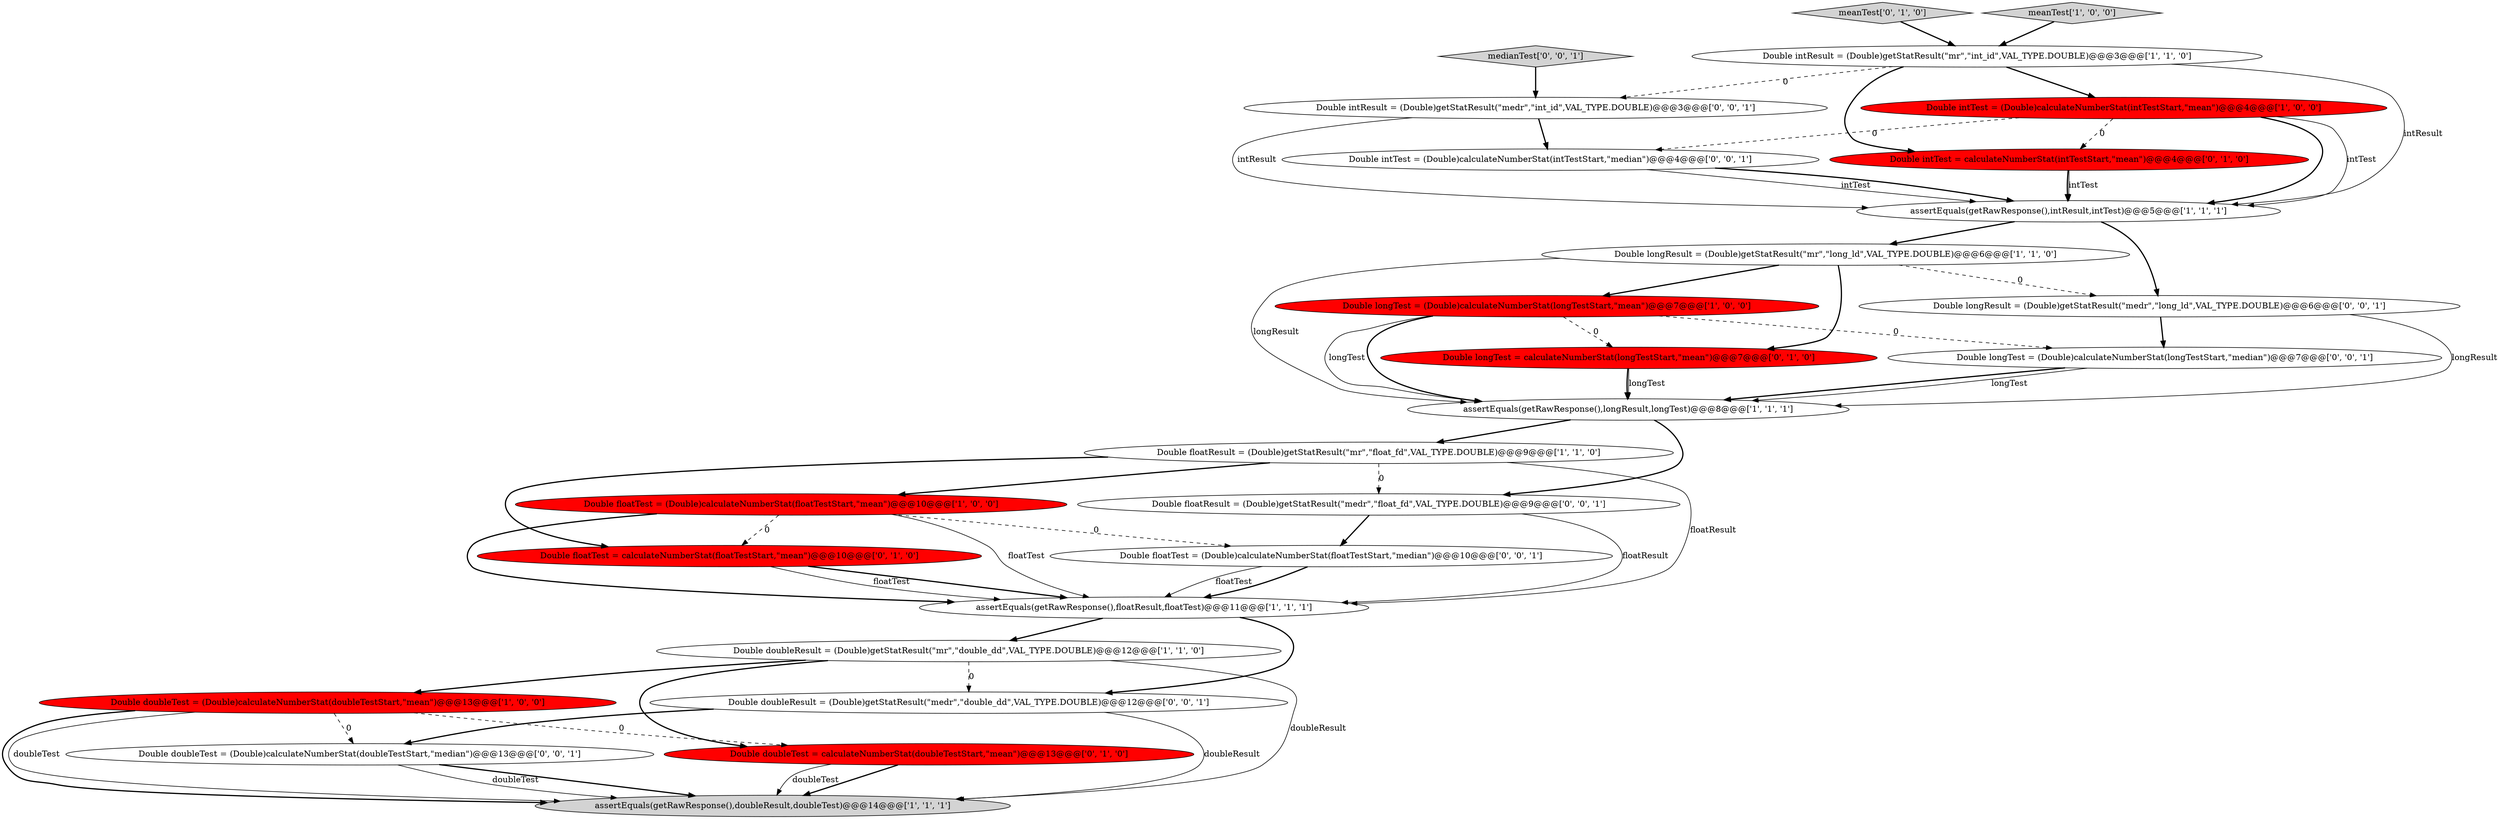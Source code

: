 digraph {
19 [style = filled, label = "medianTest['0', '0', '1']", fillcolor = lightgray, shape = diamond image = "AAA0AAABBB3BBB"];
2 [style = filled, label = "Double intResult = (Double)getStatResult(\"mr\",\"int_id\",VAL_TYPE.DOUBLE)@@@3@@@['1', '1', '0']", fillcolor = white, shape = ellipse image = "AAA0AAABBB1BBB"];
20 [style = filled, label = "Double doubleTest = (Double)calculateNumberStat(doubleTestStart,\"median\")@@@13@@@['0', '0', '1']", fillcolor = white, shape = ellipse image = "AAA0AAABBB3BBB"];
26 [style = filled, label = "Double floatResult = (Double)getStatResult(\"medr\",\"float_fd\",VAL_TYPE.DOUBLE)@@@9@@@['0', '0', '1']", fillcolor = white, shape = ellipse image = "AAA0AAABBB3BBB"];
25 [style = filled, label = "Double longTest = (Double)calculateNumberStat(longTestStart,\"median\")@@@7@@@['0', '0', '1']", fillcolor = white, shape = ellipse image = "AAA0AAABBB3BBB"];
17 [style = filled, label = "meanTest['0', '1', '0']", fillcolor = lightgray, shape = diamond image = "AAA0AAABBB2BBB"];
11 [style = filled, label = "Double intTest = (Double)calculateNumberStat(intTestStart,\"mean\")@@@4@@@['1', '0', '0']", fillcolor = red, shape = ellipse image = "AAA1AAABBB1BBB"];
6 [style = filled, label = "assertEquals(getRawResponse(),floatResult,floatTest)@@@11@@@['1', '1', '1']", fillcolor = white, shape = ellipse image = "AAA0AAABBB1BBB"];
5 [style = filled, label = "Double doubleTest = (Double)calculateNumberStat(doubleTestStart,\"mean\")@@@13@@@['1', '0', '0']", fillcolor = red, shape = ellipse image = "AAA1AAABBB1BBB"];
4 [style = filled, label = "Double longTest = (Double)calculateNumberStat(longTestStart,\"mean\")@@@7@@@['1', '0', '0']", fillcolor = red, shape = ellipse image = "AAA1AAABBB1BBB"];
16 [style = filled, label = "Double doubleTest = calculateNumberStat(doubleTestStart,\"mean\")@@@13@@@['0', '1', '0']", fillcolor = red, shape = ellipse image = "AAA1AAABBB2BBB"];
12 [style = filled, label = "Double doubleResult = (Double)getStatResult(\"mr\",\"double_dd\",VAL_TYPE.DOUBLE)@@@12@@@['1', '1', '0']", fillcolor = white, shape = ellipse image = "AAA0AAABBB1BBB"];
21 [style = filled, label = "Double intResult = (Double)getStatResult(\"medr\",\"int_id\",VAL_TYPE.DOUBLE)@@@3@@@['0', '0', '1']", fillcolor = white, shape = ellipse image = "AAA0AAABBB3BBB"];
14 [style = filled, label = "Double intTest = calculateNumberStat(intTestStart,\"mean\")@@@4@@@['0', '1', '0']", fillcolor = red, shape = ellipse image = "AAA1AAABBB2BBB"];
7 [style = filled, label = "Double longResult = (Double)getStatResult(\"mr\",\"long_ld\",VAL_TYPE.DOUBLE)@@@6@@@['1', '1', '0']", fillcolor = white, shape = ellipse image = "AAA0AAABBB1BBB"];
10 [style = filled, label = "Double floatTest = (Double)calculateNumberStat(floatTestStart,\"mean\")@@@10@@@['1', '0', '0']", fillcolor = red, shape = ellipse image = "AAA1AAABBB1BBB"];
13 [style = filled, label = "Double floatTest = calculateNumberStat(floatTestStart,\"mean\")@@@10@@@['0', '1', '0']", fillcolor = red, shape = ellipse image = "AAA1AAABBB2BBB"];
3 [style = filled, label = "assertEquals(getRawResponse(),intResult,intTest)@@@5@@@['1', '1', '1']", fillcolor = white, shape = ellipse image = "AAA0AAABBB1BBB"];
1 [style = filled, label = "meanTest['1', '0', '0']", fillcolor = lightgray, shape = diamond image = "AAA0AAABBB1BBB"];
0 [style = filled, label = "assertEquals(getRawResponse(),doubleResult,doubleTest)@@@14@@@['1', '1', '1']", fillcolor = lightgray, shape = ellipse image = "AAA0AAABBB1BBB"];
15 [style = filled, label = "Double longTest = calculateNumberStat(longTestStart,\"mean\")@@@7@@@['0', '1', '0']", fillcolor = red, shape = ellipse image = "AAA1AAABBB2BBB"];
22 [style = filled, label = "Double doubleResult = (Double)getStatResult(\"medr\",\"double_dd\",VAL_TYPE.DOUBLE)@@@12@@@['0', '0', '1']", fillcolor = white, shape = ellipse image = "AAA0AAABBB3BBB"];
18 [style = filled, label = "Double longResult = (Double)getStatResult(\"medr\",\"long_ld\",VAL_TYPE.DOUBLE)@@@6@@@['0', '0', '1']", fillcolor = white, shape = ellipse image = "AAA0AAABBB3BBB"];
24 [style = filled, label = "Double floatTest = (Double)calculateNumberStat(floatTestStart,\"median\")@@@10@@@['0', '0', '1']", fillcolor = white, shape = ellipse image = "AAA0AAABBB3BBB"];
9 [style = filled, label = "assertEquals(getRawResponse(),longResult,longTest)@@@8@@@['1', '1', '1']", fillcolor = white, shape = ellipse image = "AAA0AAABBB1BBB"];
23 [style = filled, label = "Double intTest = (Double)calculateNumberStat(intTestStart,\"median\")@@@4@@@['0', '0', '1']", fillcolor = white, shape = ellipse image = "AAA0AAABBB3BBB"];
8 [style = filled, label = "Double floatResult = (Double)getStatResult(\"mr\",\"float_fd\",VAL_TYPE.DOUBLE)@@@9@@@['1', '1', '0']", fillcolor = white, shape = ellipse image = "AAA0AAABBB1BBB"];
18->9 [style = solid, label="longResult"];
4->9 [style = bold, label=""];
14->3 [style = bold, label=""];
8->10 [style = bold, label=""];
21->3 [style = solid, label="intResult"];
26->6 [style = solid, label="floatResult"];
16->0 [style = bold, label=""];
12->0 [style = solid, label="doubleResult"];
23->3 [style = solid, label="intTest"];
12->5 [style = bold, label=""];
7->18 [style = dashed, label="0"];
6->22 [style = bold, label=""];
11->3 [style = solid, label="intTest"];
16->0 [style = solid, label="doubleTest"];
15->9 [style = solid, label="longTest"];
25->9 [style = bold, label=""];
20->0 [style = bold, label=""];
20->0 [style = solid, label="doubleTest"];
11->23 [style = dashed, label="0"];
23->3 [style = bold, label=""];
12->16 [style = bold, label=""];
7->4 [style = bold, label=""];
10->13 [style = dashed, label="0"];
10->6 [style = solid, label="floatTest"];
9->8 [style = bold, label=""];
26->24 [style = bold, label=""];
10->6 [style = bold, label=""];
14->3 [style = solid, label="intTest"];
2->3 [style = solid, label="intResult"];
5->0 [style = solid, label="doubleTest"];
5->20 [style = dashed, label="0"];
3->18 [style = bold, label=""];
9->26 [style = bold, label=""];
5->16 [style = dashed, label="0"];
4->25 [style = dashed, label="0"];
24->6 [style = solid, label="floatTest"];
17->2 [style = bold, label=""];
5->0 [style = bold, label=""];
3->7 [style = bold, label=""];
11->3 [style = bold, label=""];
22->20 [style = bold, label=""];
15->9 [style = bold, label=""];
25->9 [style = solid, label="longTest"];
4->15 [style = dashed, label="0"];
11->14 [style = dashed, label="0"];
2->21 [style = dashed, label="0"];
2->14 [style = bold, label=""];
12->22 [style = dashed, label="0"];
18->25 [style = bold, label=""];
7->9 [style = solid, label="longResult"];
22->0 [style = solid, label="doubleResult"];
7->15 [style = bold, label=""];
8->6 [style = solid, label="floatResult"];
4->9 [style = solid, label="longTest"];
1->2 [style = bold, label=""];
19->21 [style = bold, label=""];
13->6 [style = bold, label=""];
24->6 [style = bold, label=""];
8->26 [style = dashed, label="0"];
10->24 [style = dashed, label="0"];
2->11 [style = bold, label=""];
13->6 [style = solid, label="floatTest"];
8->13 [style = bold, label=""];
21->23 [style = bold, label=""];
6->12 [style = bold, label=""];
}
